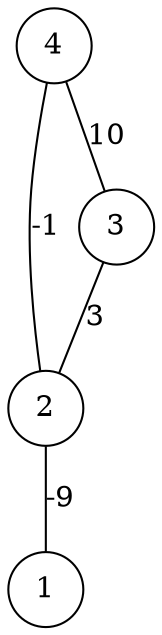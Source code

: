graph { 
	 fontname="Helvetica,Arial,sans-serif" 
	 node [shape = circle]; 
	 4 -- 2 [label = "-1"];
	 4 -- 3 [label = "10"];
	 3 -- 2 [label = "3"];
	 2 -- 1 [label = "-9"];
	 1;
	 2;
	 3;
	 4;
}
